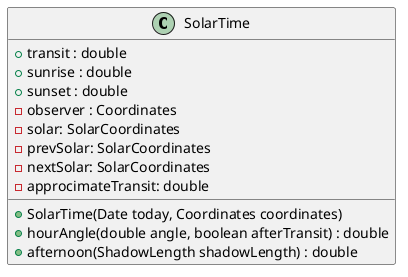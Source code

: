 @startuml
class SolarTime{
+transit : double
+sunrise : double
+sunset : double
-observer : Coordinates
-solar: SolarCoordinates
-prevSolar: SolarCoordinates
-nextSolar: SolarCoordinates
-approcimateTransit: double
+SolarTime(Date today, Coordinates coordinates)
+hourAngle(double angle, boolean afterTransit) : double
+afternoon(ShadowLength shadowLength) : double
}
@enduml